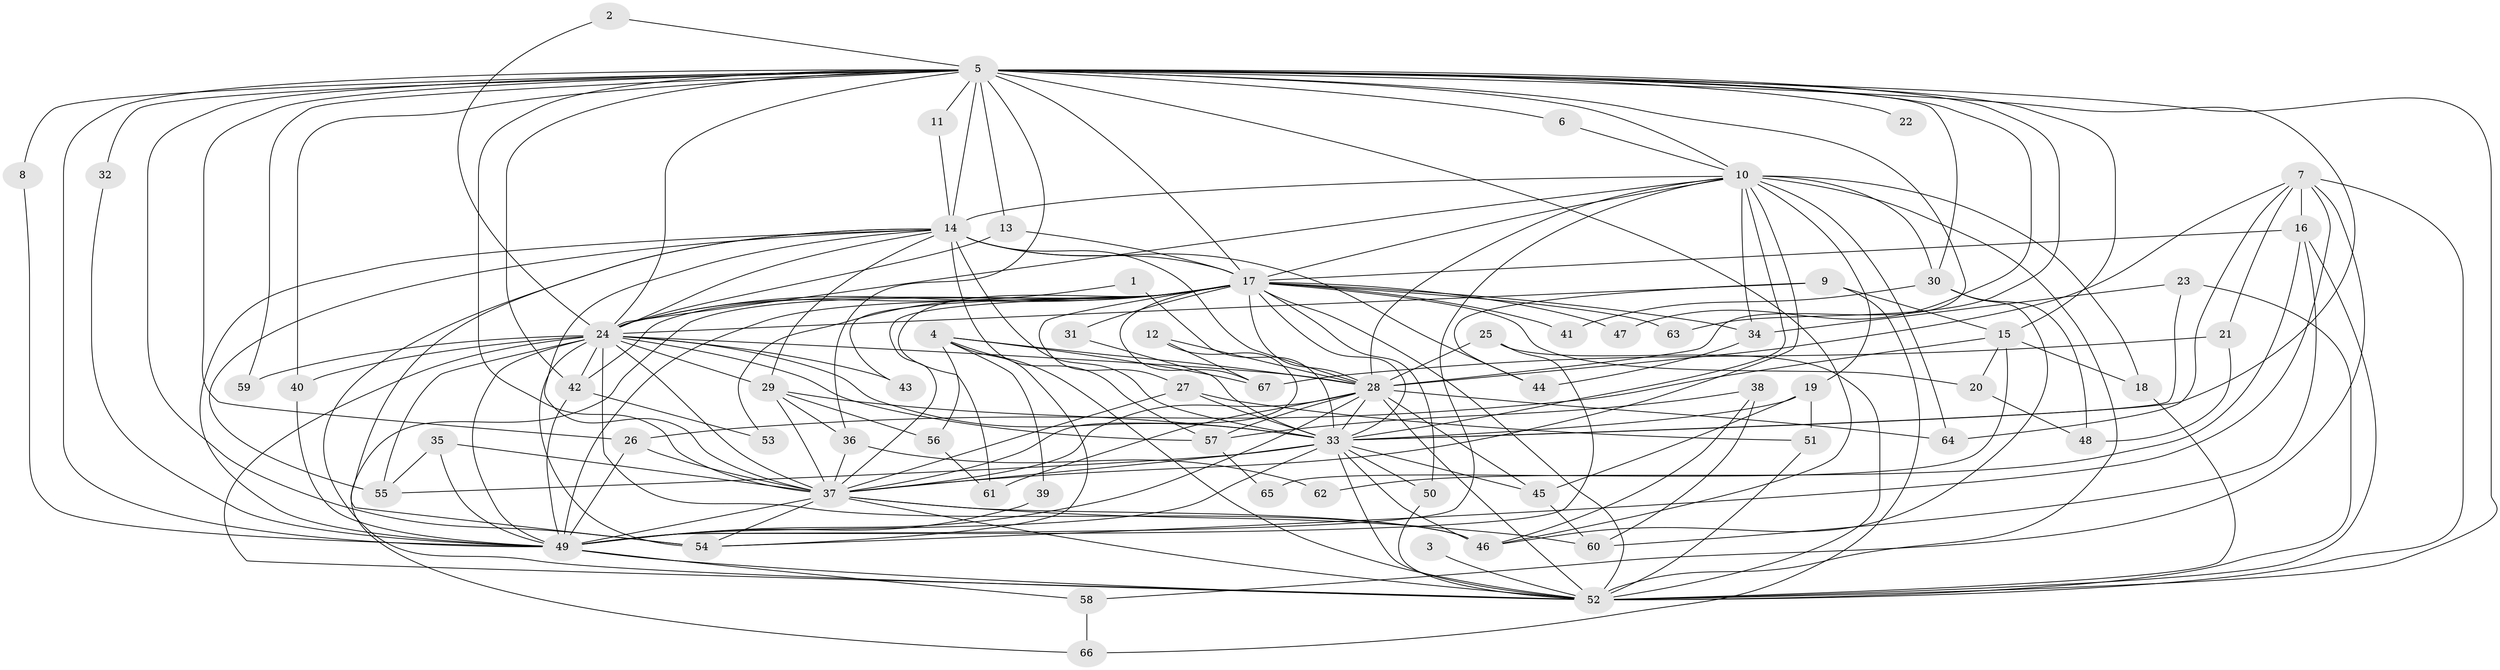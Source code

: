 // original degree distribution, {23: 0.007518796992481203, 22: 0.007518796992481203, 20: 0.007518796992481203, 18: 0.007518796992481203, 27: 0.007518796992481203, 33: 0.007518796992481203, 32: 0.007518796992481203, 17: 0.007518796992481203, 21: 0.007518796992481203, 29: 0.007518796992481203, 7: 0.015037593984962405, 3: 0.22556390977443608, 5: 0.045112781954887216, 2: 0.5263157894736842, 6: 0.022556390977443608, 4: 0.09022556390977443}
// Generated by graph-tools (version 1.1) at 2025/01/03/09/25 03:01:23]
// undirected, 67 vertices, 191 edges
graph export_dot {
graph [start="1"]
  node [color=gray90,style=filled];
  1;
  2;
  3;
  4;
  5;
  6;
  7;
  8;
  9;
  10;
  11;
  12;
  13;
  14;
  15;
  16;
  17;
  18;
  19;
  20;
  21;
  22;
  23;
  24;
  25;
  26;
  27;
  28;
  29;
  30;
  31;
  32;
  33;
  34;
  35;
  36;
  37;
  38;
  39;
  40;
  41;
  42;
  43;
  44;
  45;
  46;
  47;
  48;
  49;
  50;
  51;
  52;
  53;
  54;
  55;
  56;
  57;
  58;
  59;
  60;
  61;
  62;
  63;
  64;
  65;
  66;
  67;
  1 -- 24 [weight=1.0];
  1 -- 33 [weight=1.0];
  2 -- 5 [weight=1.0];
  2 -- 24 [weight=1.0];
  3 -- 52 [weight=1.0];
  4 -- 28 [weight=1.0];
  4 -- 39 [weight=1.0];
  4 -- 52 [weight=1.0];
  4 -- 54 [weight=1.0];
  4 -- 56 [weight=1.0];
  4 -- 67 [weight=1.0];
  5 -- 6 [weight=1.0];
  5 -- 8 [weight=1.0];
  5 -- 10 [weight=1.0];
  5 -- 11 [weight=1.0];
  5 -- 13 [weight=1.0];
  5 -- 14 [weight=1.0];
  5 -- 15 [weight=1.0];
  5 -- 17 [weight=1.0];
  5 -- 22 [weight=1.0];
  5 -- 24 [weight=1.0];
  5 -- 26 [weight=1.0];
  5 -- 28 [weight=1.0];
  5 -- 30 [weight=1.0];
  5 -- 32 [weight=1.0];
  5 -- 33 [weight=1.0];
  5 -- 36 [weight=1.0];
  5 -- 37 [weight=3.0];
  5 -- 40 [weight=1.0];
  5 -- 42 [weight=1.0];
  5 -- 46 [weight=2.0];
  5 -- 47 [weight=1.0];
  5 -- 49 [weight=1.0];
  5 -- 52 [weight=1.0];
  5 -- 54 [weight=1.0];
  5 -- 59 [weight=2.0];
  5 -- 63 [weight=1.0];
  6 -- 10 [weight=1.0];
  7 -- 16 [weight=1.0];
  7 -- 21 [weight=1.0];
  7 -- 28 [weight=1.0];
  7 -- 52 [weight=1.0];
  7 -- 54 [weight=1.0];
  7 -- 58 [weight=1.0];
  7 -- 64 [weight=1.0];
  8 -- 49 [weight=1.0];
  9 -- 15 [weight=1.0];
  9 -- 24 [weight=2.0];
  9 -- 44 [weight=1.0];
  9 -- 66 [weight=1.0];
  10 -- 14 [weight=1.0];
  10 -- 17 [weight=2.0];
  10 -- 18 [weight=1.0];
  10 -- 19 [weight=1.0];
  10 -- 24 [weight=1.0];
  10 -- 28 [weight=1.0];
  10 -- 30 [weight=1.0];
  10 -- 33 [weight=2.0];
  10 -- 34 [weight=1.0];
  10 -- 37 [weight=2.0];
  10 -- 49 [weight=1.0];
  10 -- 52 [weight=1.0];
  10 -- 64 [weight=1.0];
  11 -- 14 [weight=1.0];
  12 -- 28 [weight=1.0];
  12 -- 37 [weight=1.0];
  12 -- 67 [weight=1.0];
  13 -- 17 [weight=1.0];
  13 -- 24 [weight=1.0];
  14 -- 17 [weight=1.0];
  14 -- 24 [weight=1.0];
  14 -- 28 [weight=1.0];
  14 -- 29 [weight=1.0];
  14 -- 33 [weight=4.0];
  14 -- 37 [weight=1.0];
  14 -- 44 [weight=1.0];
  14 -- 49 [weight=1.0];
  14 -- 52 [weight=1.0];
  14 -- 54 [weight=1.0];
  14 -- 55 [weight=1.0];
  14 -- 57 [weight=1.0];
  15 -- 18 [weight=1.0];
  15 -- 20 [weight=1.0];
  15 -- 26 [weight=1.0];
  15 -- 65 [weight=1.0];
  16 -- 17 [weight=1.0];
  16 -- 52 [weight=1.0];
  16 -- 60 [weight=1.0];
  16 -- 62 [weight=1.0];
  17 -- 20 [weight=1.0];
  17 -- 24 [weight=1.0];
  17 -- 27 [weight=1.0];
  17 -- 28 [weight=2.0];
  17 -- 31 [weight=1.0];
  17 -- 33 [weight=1.0];
  17 -- 34 [weight=1.0];
  17 -- 37 [weight=1.0];
  17 -- 41 [weight=1.0];
  17 -- 42 [weight=1.0];
  17 -- 43 [weight=1.0];
  17 -- 47 [weight=1.0];
  17 -- 49 [weight=2.0];
  17 -- 50 [weight=2.0];
  17 -- 52 [weight=2.0];
  17 -- 53 [weight=1.0];
  17 -- 61 [weight=2.0];
  17 -- 63 [weight=1.0];
  17 -- 66 [weight=1.0];
  17 -- 67 [weight=1.0];
  18 -- 52 [weight=1.0];
  19 -- 33 [weight=1.0];
  19 -- 45 [weight=1.0];
  19 -- 51 [weight=1.0];
  20 -- 48 [weight=1.0];
  21 -- 48 [weight=1.0];
  21 -- 67 [weight=1.0];
  23 -- 33 [weight=1.0];
  23 -- 34 [weight=1.0];
  23 -- 52 [weight=1.0];
  24 -- 28 [weight=2.0];
  24 -- 29 [weight=1.0];
  24 -- 33 [weight=1.0];
  24 -- 37 [weight=3.0];
  24 -- 40 [weight=1.0];
  24 -- 42 [weight=1.0];
  24 -- 43 [weight=1.0];
  24 -- 46 [weight=1.0];
  24 -- 49 [weight=2.0];
  24 -- 52 [weight=1.0];
  24 -- 54 [weight=2.0];
  24 -- 55 [weight=2.0];
  24 -- 57 [weight=1.0];
  24 -- 59 [weight=1.0];
  25 -- 28 [weight=1.0];
  25 -- 49 [weight=1.0];
  25 -- 52 [weight=1.0];
  26 -- 37 [weight=1.0];
  26 -- 49 [weight=1.0];
  27 -- 33 [weight=1.0];
  27 -- 37 [weight=2.0];
  27 -- 51 [weight=1.0];
  28 -- 33 [weight=1.0];
  28 -- 37 [weight=2.0];
  28 -- 45 [weight=1.0];
  28 -- 49 [weight=2.0];
  28 -- 52 [weight=2.0];
  28 -- 57 [weight=1.0];
  28 -- 61 [weight=1.0];
  28 -- 64 [weight=1.0];
  29 -- 33 [weight=1.0];
  29 -- 36 [weight=1.0];
  29 -- 37 [weight=1.0];
  29 -- 56 [weight=1.0];
  30 -- 41 [weight=1.0];
  30 -- 46 [weight=1.0];
  30 -- 48 [weight=1.0];
  31 -- 33 [weight=1.0];
  32 -- 49 [weight=1.0];
  33 -- 37 [weight=1.0];
  33 -- 45 [weight=1.0];
  33 -- 46 [weight=1.0];
  33 -- 49 [weight=1.0];
  33 -- 50 [weight=1.0];
  33 -- 52 [weight=1.0];
  33 -- 55 [weight=1.0];
  34 -- 44 [weight=1.0];
  35 -- 37 [weight=1.0];
  35 -- 49 [weight=1.0];
  35 -- 55 [weight=1.0];
  36 -- 37 [weight=1.0];
  36 -- 62 [weight=1.0];
  37 -- 46 [weight=1.0];
  37 -- 49 [weight=1.0];
  37 -- 52 [weight=1.0];
  37 -- 54 [weight=2.0];
  37 -- 60 [weight=1.0];
  38 -- 46 [weight=1.0];
  38 -- 57 [weight=1.0];
  38 -- 60 [weight=1.0];
  39 -- 49 [weight=1.0];
  40 -- 49 [weight=1.0];
  42 -- 49 [weight=1.0];
  42 -- 53 [weight=1.0];
  45 -- 60 [weight=1.0];
  49 -- 52 [weight=1.0];
  49 -- 58 [weight=1.0];
  50 -- 52 [weight=1.0];
  51 -- 52 [weight=1.0];
  56 -- 61 [weight=1.0];
  57 -- 65 [weight=1.0];
  58 -- 66 [weight=1.0];
}
